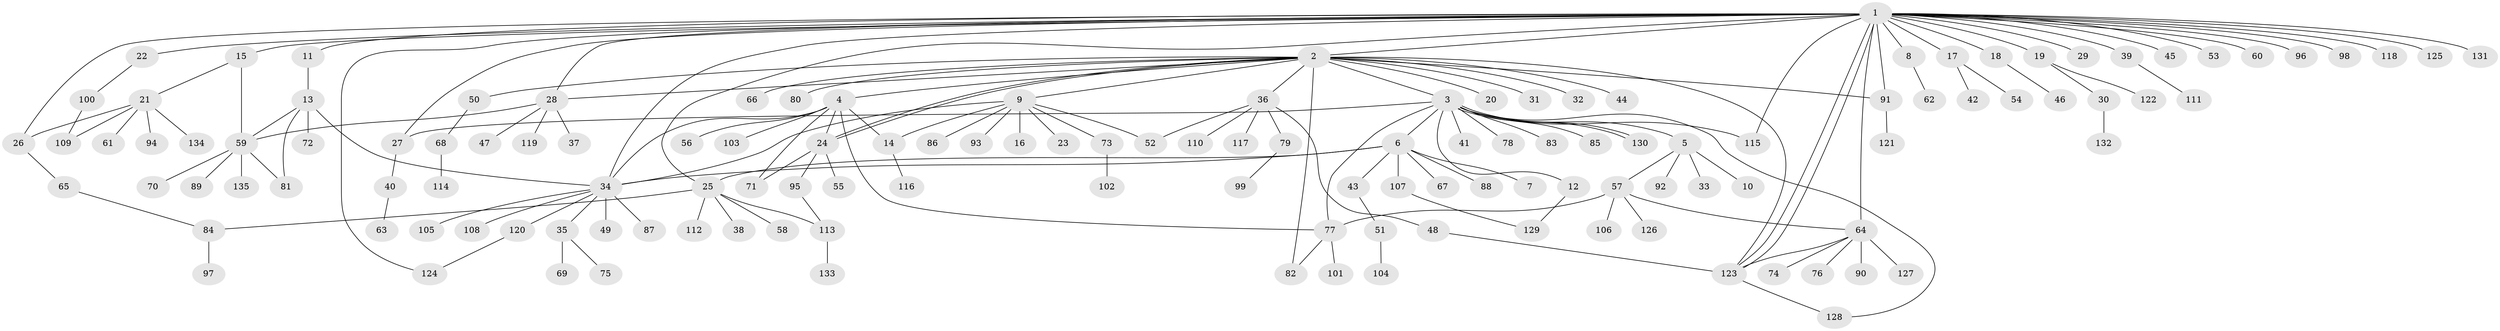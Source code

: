 // coarse degree distribution, {28: 0.012345679012345678, 1: 0.8271604938271605, 2: 0.06172839506172839, 5: 0.012345679012345678, 4: 0.037037037037037035, 6: 0.012345679012345678, 15: 0.012345679012345678, 8: 0.012345679012345678, 25: 0.012345679012345678}
// Generated by graph-tools (version 1.1) at 2025/50/03/04/25 21:50:39]
// undirected, 135 vertices, 167 edges
graph export_dot {
graph [start="1"]
  node [color=gray90,style=filled];
  1;
  2;
  3;
  4;
  5;
  6;
  7;
  8;
  9;
  10;
  11;
  12;
  13;
  14;
  15;
  16;
  17;
  18;
  19;
  20;
  21;
  22;
  23;
  24;
  25;
  26;
  27;
  28;
  29;
  30;
  31;
  32;
  33;
  34;
  35;
  36;
  37;
  38;
  39;
  40;
  41;
  42;
  43;
  44;
  45;
  46;
  47;
  48;
  49;
  50;
  51;
  52;
  53;
  54;
  55;
  56;
  57;
  58;
  59;
  60;
  61;
  62;
  63;
  64;
  65;
  66;
  67;
  68;
  69;
  70;
  71;
  72;
  73;
  74;
  75;
  76;
  77;
  78;
  79;
  80;
  81;
  82;
  83;
  84;
  85;
  86;
  87;
  88;
  89;
  90;
  91;
  92;
  93;
  94;
  95;
  96;
  97;
  98;
  99;
  100;
  101;
  102;
  103;
  104;
  105;
  106;
  107;
  108;
  109;
  110;
  111;
  112;
  113;
  114;
  115;
  116;
  117;
  118;
  119;
  120;
  121;
  122;
  123;
  124;
  125;
  126;
  127;
  128;
  129;
  130;
  131;
  132;
  133;
  134;
  135;
  1 -- 2;
  1 -- 8;
  1 -- 11;
  1 -- 15;
  1 -- 17;
  1 -- 18;
  1 -- 19;
  1 -- 22;
  1 -- 25;
  1 -- 26;
  1 -- 27;
  1 -- 28;
  1 -- 29;
  1 -- 34;
  1 -- 39;
  1 -- 45;
  1 -- 53;
  1 -- 60;
  1 -- 64;
  1 -- 91;
  1 -- 96;
  1 -- 98;
  1 -- 115;
  1 -- 118;
  1 -- 123;
  1 -- 123;
  1 -- 124;
  1 -- 125;
  1 -- 131;
  2 -- 3;
  2 -- 4;
  2 -- 9;
  2 -- 20;
  2 -- 24;
  2 -- 24;
  2 -- 28;
  2 -- 31;
  2 -- 32;
  2 -- 36;
  2 -- 44;
  2 -- 50;
  2 -- 66;
  2 -- 80;
  2 -- 82;
  2 -- 91;
  2 -- 123;
  3 -- 5;
  3 -- 6;
  3 -- 12;
  3 -- 27;
  3 -- 41;
  3 -- 77;
  3 -- 78;
  3 -- 83;
  3 -- 85;
  3 -- 115;
  3 -- 128;
  3 -- 130;
  3 -- 130;
  4 -- 14;
  4 -- 24;
  4 -- 34;
  4 -- 56;
  4 -- 71;
  4 -- 77;
  4 -- 103;
  5 -- 10;
  5 -- 33;
  5 -- 57;
  5 -- 92;
  6 -- 7;
  6 -- 25;
  6 -- 34;
  6 -- 43;
  6 -- 67;
  6 -- 88;
  6 -- 107;
  8 -- 62;
  9 -- 14;
  9 -- 16;
  9 -- 23;
  9 -- 34;
  9 -- 52;
  9 -- 73;
  9 -- 86;
  9 -- 93;
  11 -- 13;
  12 -- 129;
  13 -- 34;
  13 -- 59;
  13 -- 72;
  13 -- 81;
  14 -- 116;
  15 -- 21;
  15 -- 59;
  17 -- 42;
  17 -- 54;
  18 -- 46;
  19 -- 30;
  19 -- 122;
  21 -- 26;
  21 -- 61;
  21 -- 94;
  21 -- 109;
  21 -- 134;
  22 -- 100;
  24 -- 55;
  24 -- 71;
  24 -- 95;
  25 -- 38;
  25 -- 58;
  25 -- 84;
  25 -- 112;
  25 -- 113;
  26 -- 65;
  27 -- 40;
  28 -- 37;
  28 -- 47;
  28 -- 59;
  28 -- 119;
  30 -- 132;
  34 -- 35;
  34 -- 49;
  34 -- 87;
  34 -- 105;
  34 -- 108;
  34 -- 120;
  35 -- 69;
  35 -- 75;
  36 -- 48;
  36 -- 52;
  36 -- 79;
  36 -- 110;
  36 -- 117;
  39 -- 111;
  40 -- 63;
  43 -- 51;
  48 -- 123;
  50 -- 68;
  51 -- 104;
  57 -- 64;
  57 -- 77;
  57 -- 106;
  57 -- 126;
  59 -- 70;
  59 -- 81;
  59 -- 89;
  59 -- 135;
  64 -- 74;
  64 -- 76;
  64 -- 90;
  64 -- 123;
  64 -- 127;
  65 -- 84;
  68 -- 114;
  73 -- 102;
  77 -- 82;
  77 -- 101;
  79 -- 99;
  84 -- 97;
  91 -- 121;
  95 -- 113;
  100 -- 109;
  107 -- 129;
  113 -- 133;
  120 -- 124;
  123 -- 128;
}
